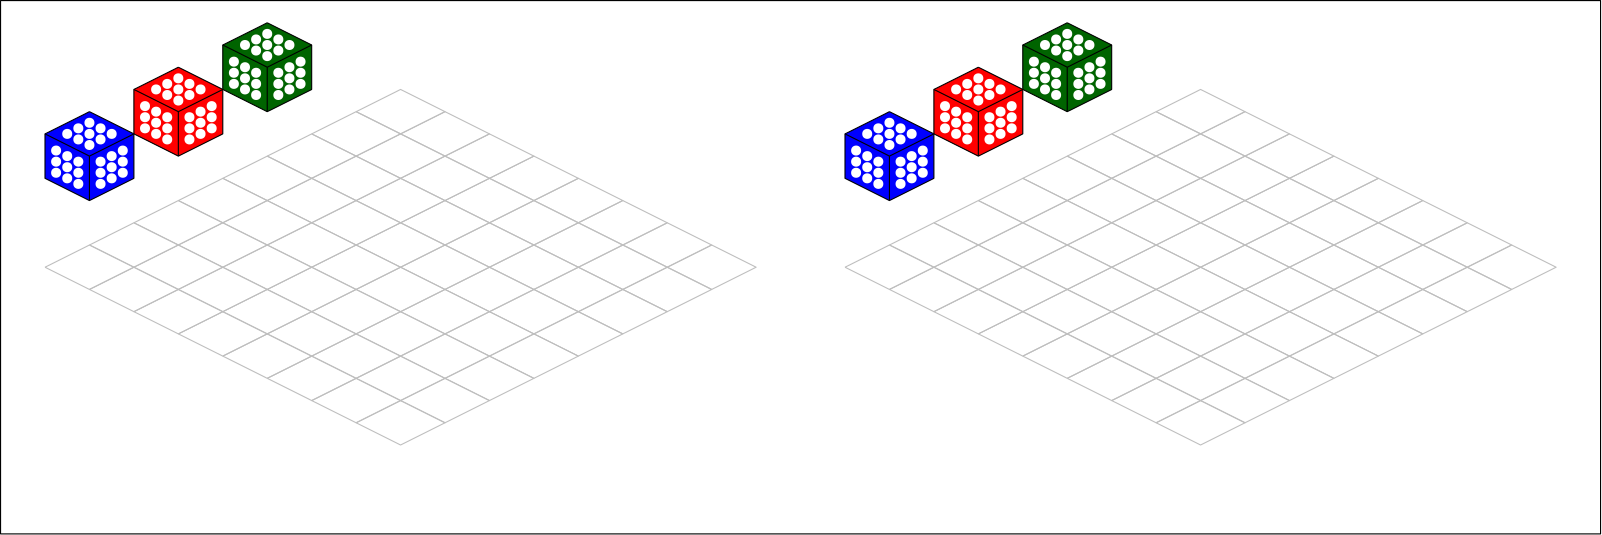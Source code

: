 <?xml version="1.0"?>
<!DOCTYPE ipe SYSTEM "ipe.dtd">
<ipe version="70005" creator="Ipe 7.1.5">
<info created="D:20140607204903" modified="D:20141229133810"/>
<ipestyle name="basic">
<symbol name="arrow/arc(spx)">
<path stroke="sym-stroke" fill="sym-stroke" pen="sym-pen">
0 0 m
-1 0.333 l
-1 -0.333 l
h
</path>
</symbol>
<symbol name="arrow/farc(spx)">
<path stroke="sym-stroke" fill="white" pen="sym-pen">
0 0 m
-1 0.333 l
-1 -0.333 l
h
</path>
</symbol>
<symbol name="mark/circle(sx)" transformations="translations">
<path fill="sym-stroke">
0.6 0 0 0.6 0 0 e
0.4 0 0 0.4 0 0 e
</path>
</symbol>
<symbol name="mark/disk(sx)" transformations="translations">
<path fill="sym-stroke">
0.6 0 0 0.6 0 0 e
</path>
</symbol>
<symbol name="mark/fdisk(sfx)" transformations="translations">
<group>
<path fill="sym-fill">
0.5 0 0 0.5 0 0 e
</path>
<path fill="sym-stroke" fillrule="eofill">
0.6 0 0 0.6 0 0 e
0.4 0 0 0.4 0 0 e
</path>
</group>
</symbol>
<symbol name="mark/box(sx)" transformations="translations">
<path fill="sym-stroke" fillrule="eofill">
-0.6 -0.6 m
0.6 -0.6 l
0.6 0.6 l
-0.6 0.6 l
h
-0.4 -0.4 m
0.4 -0.4 l
0.4 0.4 l
-0.4 0.4 l
h
</path>
</symbol>
<symbol name="mark/square(sx)" transformations="translations">
<path fill="sym-stroke">
-0.6 -0.6 m
0.6 -0.6 l
0.6 0.6 l
-0.6 0.6 l
h
</path>
</symbol>
<symbol name="mark/fsquare(sfx)" transformations="translations">
<group>
<path fill="sym-fill">
-0.5 -0.5 m
0.5 -0.5 l
0.5 0.5 l
-0.5 0.5 l
h
</path>
<path fill="sym-stroke" fillrule="eofill">
-0.6 -0.6 m
0.6 -0.6 l
0.6 0.6 l
-0.6 0.6 l
h
-0.4 -0.4 m
0.4 -0.4 l
0.4 0.4 l
-0.4 0.4 l
h
</path>
</group>
</symbol>
<symbol name="mark/cross(sx)" transformations="translations">
<group>
<path fill="sym-stroke">
-0.43 -0.57 m
0.57 0.43 l
0.43 0.57 l
-0.57 -0.43 l
h
</path>
<path fill="sym-stroke">
-0.43 0.57 m
0.57 -0.43 l
0.43 -0.57 l
-0.57 0.43 l
h
</path>
</group>
</symbol>
<symbol name="arrow/fnormal(spx)">
<path stroke="sym-stroke" fill="white" pen="sym-pen">
0 0 m
-1 0.333 l
-1 -0.333 l
h
</path>
</symbol>
<symbol name="arrow/pointed(spx)">
<path stroke="sym-stroke" fill="sym-stroke" pen="sym-pen">
0 0 m
-1 0.333 l
-0.8 0 l
-1 -0.333 l
h
</path>
</symbol>
<symbol name="arrow/fpointed(spx)">
<path stroke="sym-stroke" fill="white" pen="sym-pen">
0 0 m
-1 0.333 l
-0.8 0 l
-1 -0.333 l
h
</path>
</symbol>
<symbol name="arrow/linear(spx)">
<path stroke="sym-stroke" pen="sym-pen">
-1 0.333 m
0 0 l
-1 -0.333 l
</path>
</symbol>
<symbol name="arrow/fdouble(spx)">
<path stroke="sym-stroke" fill="white" pen="sym-pen">
0 0 m
-1 0.333 l
-1 -0.333 l
h
-1 0 m
-2 0.333 l
-2 -0.333 l
h
</path>
</symbol>
<symbol name="arrow/double(spx)">
<path stroke="sym-stroke" fill="sym-stroke" pen="sym-pen">
0 0 m
-1 0.333 l
-1 -0.333 l
h
-1 0 m
-2 0.333 l
-2 -0.333 l
h
</path>
</symbol>
<pen name="heavier" value="0.8"/>
<pen name="fat" value="1.2"/>
<pen name="ultrafat" value="2"/>
<symbolsize name="large" value="5"/>
<symbolsize name="small" value="2"/>
<symbolsize name="tiny" value="1.1"/>
<arrowsize name="large" value="10"/>
<arrowsize name="small" value="5"/>
<arrowsize name="tiny" value="3"/>
<color name="red" value="1 0 0"/>
<color name="green" value="0 1 0"/>
<color name="blue" value="0 0 1"/>
<color name="yellow" value="1 1 0"/>
<color name="orange" value="1 0.647 0"/>
<color name="gold" value="1 0.843 0"/>
<color name="purple" value="0.627 0.125 0.941"/>
<color name="gray" value="0.745"/>
<color name="brown" value="0.647 0.165 0.165"/>
<color name="navy" value="0 0 0.502"/>
<color name="pink" value="1 0.753 0.796"/>
<color name="seagreen" value="0.18 0.545 0.341"/>
<color name="turquoise" value="0.251 0.878 0.816"/>
<color name="violet" value="0.933 0.51 0.933"/>
<color name="darkblue" value="0 0 0.545"/>
<color name="darkcyan" value="0 0.545 0.545"/>
<color name="darkgray" value="0.663"/>
<color name="darkgreen" value="0 0.392 0"/>
<color name="darkmagenta" value="0.545 0 0.545"/>
<color name="darkorange" value="1 0.549 0"/>
<color name="darkred" value="0.545 0 0"/>
<color name="lightblue" value="0.678 0.847 0.902"/>
<color name="lightcyan" value="0.878 1 1"/>
<color name="lightgray" value="0.827"/>
<color name="lightgreen" value="0.565 0.933 0.565"/>
<color name="lightyellow" value="1 1 0.878"/>
<dashstyle name="dashed" value="[4] 0"/>
<dashstyle name="dotted" value="[1 3] 0"/>
<dashstyle name="dash dotted" value="[4 2 1 2] 0"/>
<dashstyle name="dash dot dotted" value="[4 2 1 2 1 2] 0"/>
<textsize name="large" value="\large"/>
<textsize name="Large" value="\Large"/>
<textsize name="LARGE" value="\LARGE"/>
<textsize name="huge" value="\huge"/>
<textsize name="Huge" value="\Huge"/>
<textsize name="small" value="\small"/>
<textsize name="footnote" value="\footnotesize"/>
<textsize name="tiny" value="\tiny"/>
<textstyle name="center" begin="\begin{center}" end="\end{center}"/>
<textstyle name="itemize" begin="\begin{itemize}" end="\end{itemize}"/>
<textstyle name="item" begin="\begin{itemize}\item{}" end="\end{itemize}"/>
<gridsize name="4 pts" value="4"/>
<gridsize name="8 pts (~3 mm)" value="8"/>
<gridsize name="16 pts (~6 mm)" value="16"/>
<gridsize name="32 pts (~12 mm)" value="32"/>
<gridsize name="10 pts (~3.5 mm)" value="10"/>
<gridsize name="20 pts (~7 mm)" value="20"/>
<gridsize name="14 pts (~5 mm)" value="14"/>
<gridsize name="28 pts (~10 mm)" value="28"/>
<gridsize name="56 pts (~20 mm)" value="56"/>
<anglesize name="90 deg" value="90"/>
<anglesize name="60 deg" value="60"/>
<anglesize name="45 deg" value="45"/>
<anglesize name="30 deg" value="30"/>
<anglesize name="22.5 deg" value="22.5"/>
<tiling name="falling" angle="-60" step="4" width="1"/>
<tiling name="rising" angle="30" step="4" width="1"/>
</ipestyle>
<page>
<layer name="alpha"/>
<layer name="beta"/>
<view layers="alpha beta" active="alpha"/>
<group layer="beta" matrix="0.5 0 0 0.5 0 112">
<path stroke="gray">
256 176 m
288 160 l
320 176 l
288 192 l
256 176 l
</path>
<path matrix="1 0 0 1 32 16" stroke="gray">
256 176 m
288 160 l
320 176 l
288 192 l
256 176 l
</path>
<path matrix="1 0 0 1 64 32" stroke="gray">
256 176 m
288 160 l
320 176 l
288 192 l
256 176 l
</path>
<path matrix="1 0 0 1 96 48" stroke="gray">
256 176 m
288 160 l
320 176 l
288 192 l
256 176 l
</path>
<path matrix="1 0 0 1 128 64" stroke="gray">
256 176 m
288 160 l
320 176 l
288 192 l
256 176 l
</path>
<path matrix="1 0 0 1 160 80" stroke="gray">
256 176 m
288 160 l
320 176 l
288 192 l
256 176 l
</path>
<path matrix="1 0 0 1 192 96" stroke="gray">
256 176 m
288 160 l
320 176 l
288 192 l
256 176 l
</path>
<path matrix="1 0 0 1 224 112" stroke="gray">
256 176 m
288 160 l
320 176 l
288 192 l
256 176 l
</path>
<path matrix="1 0 0 1 -32 16" stroke="gray">
256 176 m
288 160 l
320 176 l
288 192 l
256 176 l
</path>
<path matrix="1 0 0 1 0 32" stroke="gray">
256 176 m
288 160 l
320 176 l
288 192 l
256 176 l
</path>
<path matrix="1 0 0 1 32 48" stroke="gray">
256 176 m
288 160 l
320 176 l
288 192 l
256 176 l
</path>
<path matrix="1 0 0 1 64 64" stroke="gray">
256 176 m
288 160 l
320 176 l
288 192 l
256 176 l
</path>
<path matrix="1 0 0 1 96 80" stroke="gray">
256 176 m
288 160 l
320 176 l
288 192 l
256 176 l
</path>
<path matrix="1 0 0 1 128 96" stroke="gray">
256 176 m
288 160 l
320 176 l
288 192 l
256 176 l
</path>
<path matrix="1 0 0 1 160 112" stroke="gray">
256 176 m
288 160 l
320 176 l
288 192 l
256 176 l
</path>
<path matrix="1 0 0 1 192 128" stroke="gray">
256 176 m
288 160 l
320 176 l
288 192 l
256 176 l
</path>
<path matrix="1 0 0 1 -64 32" stroke="gray">
256 176 m
288 160 l
320 176 l
288 192 l
256 176 l
</path>
<path matrix="1 0 0 1 -32 48" stroke="gray">
256 176 m
288 160 l
320 176 l
288 192 l
256 176 l
</path>
<path matrix="1 0 0 1 0 64" stroke="gray">
256 176 m
288 160 l
320 176 l
288 192 l
256 176 l
</path>
<path matrix="1 0 0 1 32 80" stroke="gray">
256 176 m
288 160 l
320 176 l
288 192 l
256 176 l
</path>
<path matrix="1 0 0 1 64 96" stroke="gray">
256 176 m
288 160 l
320 176 l
288 192 l
256 176 l
</path>
<path matrix="1 0 0 1 96 112" stroke="gray">
256 176 m
288 160 l
320 176 l
288 192 l
256 176 l
</path>
<path matrix="1 0 0 1 128 128" stroke="gray">
256 176 m
288 160 l
320 176 l
288 192 l
256 176 l
</path>
<path matrix="1 0 0 1 160 144" stroke="gray">
256 176 m
288 160 l
320 176 l
288 192 l
256 176 l
</path>
<path matrix="1 0 0 1 -96 48" stroke="gray">
256 176 m
288 160 l
320 176 l
288 192 l
256 176 l
</path>
<path matrix="1 0 0 1 -64 64" stroke="gray">
256 176 m
288 160 l
320 176 l
288 192 l
256 176 l
</path>
<path matrix="1 0 0 1 -32 80" stroke="gray">
256 176 m
288 160 l
320 176 l
288 192 l
256 176 l
</path>
<path matrix="1 0 0 1 0 96" stroke="gray">
256 176 m
288 160 l
320 176 l
288 192 l
256 176 l
</path>
<path matrix="1 0 0 1 32 112" stroke="gray">
256 176 m
288 160 l
320 176 l
288 192 l
256 176 l
</path>
<path matrix="1 0 0 1 64 128" stroke="gray">
256 176 m
288 160 l
320 176 l
288 192 l
256 176 l
</path>
<path matrix="1 0 0 1 96 144" stroke="gray">
256 176 m
288 160 l
320 176 l
288 192 l
256 176 l
</path>
<path matrix="1 0 0 1 128 160" stroke="gray">
256 176 m
288 160 l
320 176 l
288 192 l
256 176 l
</path>
<path matrix="1 0 0 1 -128 64" stroke="gray">
256 176 m
288 160 l
320 176 l
288 192 l
256 176 l
</path>
<path matrix="1 0 0 1 -96 80" stroke="gray">
256 176 m
288 160 l
320 176 l
288 192 l
256 176 l
</path>
<path matrix="1 0 0 1 -64 96" stroke="gray">
256 176 m
288 160 l
320 176 l
288 192 l
256 176 l
</path>
<path matrix="1 0 0 1 -32 112" stroke="gray">
256 176 m
288 160 l
320 176 l
288 192 l
256 176 l
</path>
<path matrix="1 0 0 1 0 128" stroke="gray">
256 176 m
288 160 l
320 176 l
288 192 l
256 176 l
</path>
<path matrix="1 0 0 1 32 144" stroke="gray">
256 176 m
288 160 l
320 176 l
288 192 l
256 176 l
</path>
<path matrix="1 0 0 1 64 160" stroke="gray">
256 176 m
288 160 l
320 176 l
288 192 l
256 176 l
</path>
<path matrix="1 0 0 1 96 176" stroke="gray">
256 176 m
288 160 l
320 176 l
288 192 l
256 176 l
</path>
<path matrix="1 0 0 1 -160 80" stroke="gray">
256 176 m
288 160 l
320 176 l
288 192 l
256 176 l
</path>
<path matrix="1 0 0 1 -128 96" stroke="gray">
256 176 m
288 160 l
320 176 l
288 192 l
256 176 l
</path>
<path matrix="1 0 0 1 -96 112" stroke="gray">
256 176 m
288 160 l
320 176 l
288 192 l
256 176 l
</path>
<path matrix="1 0 0 1 -64 128" stroke="gray">
256 176 m
288 160 l
320 176 l
288 192 l
256 176 l
</path>
<path matrix="1 0 0 1 -32 144" stroke="gray">
256 176 m
288 160 l
320 176 l
288 192 l
256 176 l
</path>
<path matrix="1 0 0 1 0 160" stroke="gray">
256 176 m
288 160 l
320 176 l
288 192 l
256 176 l
</path>
<path matrix="1 0 0 1 32 176" stroke="gray">
256 176 m
288 160 l
320 176 l
288 192 l
256 176 l
</path>
<path matrix="1 0 0 1 64 192" stroke="gray">
256 176 m
288 160 l
320 176 l
288 192 l
256 176 l
</path>
<path matrix="1 0 0 1 -192 96" stroke="gray">
256 176 m
288 160 l
320 176 l
288 192 l
256 176 l
</path>
<path matrix="1 0 0 1 -160 112" stroke="gray">
256 176 m
288 160 l
320 176 l
288 192 l
256 176 l
</path>
<path matrix="1 0 0 1 -128 128" stroke="gray">
256 176 m
288 160 l
320 176 l
288 192 l
256 176 l
</path>
<path matrix="1 0 0 1 -96 144" stroke="gray">
256 176 m
288 160 l
320 176 l
288 192 l
256 176 l
</path>
<path matrix="1 0 0 1 -64 160" stroke="gray">
256 176 m
288 160 l
320 176 l
288 192 l
256 176 l
</path>
<path matrix="1 0 0 1 -32 176" stroke="gray">
256 176 m
288 160 l
320 176 l
288 192 l
256 176 l
</path>
<path matrix="1 0 0 1 0 192" stroke="gray">
256 176 m
288 160 l
320 176 l
288 192 l
256 176 l
</path>
<path matrix="1 0 0 1 32 208" stroke="gray">
256 176 m
288 160 l
320 176 l
288 192 l
256 176 l
</path>
<path matrix="1 0 0 1 -224 112" stroke="gray">
256 176 m
288 160 l
320 176 l
288 192 l
256 176 l
</path>
<path matrix="1 0 0 1 -192 128" stroke="gray">
256 176 m
288 160 l
320 176 l
288 192 l
256 176 l
</path>
<path matrix="1 0 0 1 -160 144" stroke="gray">
256 176 m
288 160 l
320 176 l
288 192 l
256 176 l
</path>
<path matrix="1 0 0 1 -128 160" stroke="gray">
256 176 m
288 160 l
320 176 l
288 192 l
256 176 l
</path>
<path matrix="1 0 0 1 -96 176" stroke="gray">
256 176 m
288 160 l
320 176 l
288 192 l
256 176 l
</path>
<path matrix="1 0 0 1 -64 192" stroke="gray">
256 176 m
288 160 l
320 176 l
288 192 l
256 176 l
</path>
<path matrix="1 0 0 1 -32 208" stroke="gray">
256 176 m
288 160 l
320 176 l
288 192 l
256 176 l
</path>
<path matrix="1 0 0 1 0 224" stroke="gray">
256 176 m
288 160 l
320 176 l
288 192 l
256 176 l
</path>
</group>
<group layer="alpha" matrix="0.5 0 0 0.5 -12 92">
<path matrix="1 0 0 1 -136 88" stroke="black" fill="red">
288 384 m
256 368 l
256 336 l
288 320 l
320 336 l
320 368 l
288 384 l
288 384 l
</path>
<path matrix="1 0 0 1 -136 88" stroke="black" fill="red">
256 368 m
288 352 l
320 368 l
320 368 l
</path>
<path matrix="1 0 0 1 -136 88" stroke="black" fill="red">
288 352 m
288 320 l
288 320 l
</path>
</group>
<use matrix="0.5 0 0 0.5 32 88" name="mark/disk(sx)" pos="64 464" size="normal" stroke="white"/>
<use matrix="0.5 0 0 0.5 32 88" name="mark/disk(sx)" pos="56 468" size="normal" stroke="white"/>
<use matrix="0.5 0 0 0.5 32 88" name="mark/disk(sx)" pos="64 472" size="normal" stroke="white"/>
<use matrix="0.5 0 0 0.5 32 88" name="mark/disk(sx)" pos="72 468" size="normal" stroke="white"/>
<use matrix="0.5 0 0 0.5 32 88" name="mark/disk(sx)" pos="80 464" size="normal" stroke="white"/>
<use matrix="0.5 0 0 0.5 32 88" name="mark/disk(sx)" pos="72 460" size="normal" stroke="white"/>
<use matrix="0.5 0 0 0.5 32 88" name="mark/disk(sx)" pos="64 456" size="normal" stroke="white"/>
<use matrix="0.5 0 0 0.5 32 88" name="mark/disk(sx)" pos="56 460" size="normal" stroke="white"/>
<use matrix="0.5 0 0 0.5 32 88" name="mark/disk(sx)" pos="48 464" size="normal" stroke="white"/>
<use matrix="0.5 0 0 0.5 32 88" name="mark/disk(sx)" pos="48 440" size="normal" stroke="white"/>
<use matrix="0.5 0 0 0.5 32 88" name="mark/disk(sx)" pos="48 448" size="normal" stroke="white"/>
<use matrix="0.5 0 0 0.5 32 88" name="mark/disk(sx)" pos="40 452" size="normal" stroke="white"/>
<use matrix="0.5 0 0 0.5 32 88" name="mark/disk(sx)" pos="40 444" size="normal" stroke="white"/>
<use matrix="0.5 0 0 0.5 32 88" name="mark/disk(sx)" pos="40 436" size="normal" stroke="white"/>
<use matrix="0.5 0 0 0.5 32 88" name="mark/disk(sx)" pos="48 432" size="normal" stroke="white"/>
<use matrix="0.5 0 0 0.5 32 88" name="mark/disk(sx)" pos="56 428" size="normal" stroke="white"/>
<use matrix="0.5 0 0 0.5 32 88" name="mark/disk(sx)" pos="56 436" size="normal" stroke="white"/>
<use matrix="0.5 0 0 0.5 32 88" name="mark/disk(sx)" pos="56 444" size="normal" stroke="white"/>
<use matrix="0.5 0 0 0.5 32 88" name="mark/disk(sx)" pos="72 444" size="normal" stroke="white"/>
<use matrix="0.5 0 0 0.5 32 88" name="mark/disk(sx)" pos="72 436" size="normal" stroke="white"/>
<use matrix="0.5 0 0 0.5 32 88" name="mark/disk(sx)" pos="72 428" size="normal" stroke="white"/>
<use matrix="0.5 0 0 0.5 32 88" name="mark/disk(sx)" pos="80 432" size="normal" stroke="white"/>
<use matrix="0.5 0 0 0.5 32 88" name="mark/disk(sx)" pos="88 436" size="normal" stroke="white"/>
<use matrix="0.5 0 0 0.5 32 88" name="mark/disk(sx)" pos="88 444" size="normal" stroke="white"/>
<use matrix="0.5 0 0 0.5 32 88" name="mark/disk(sx)" pos="80 440" size="normal" stroke="white"/>
<use matrix="0.5 0 0 0.5 32 88" name="mark/disk(sx)" pos="80 448" size="normal" stroke="white"/>
<use matrix="0.5 0 0 0.5 32 88" name="mark/disk(sx)" pos="88 452" size="normal" stroke="white"/>
<group matrix="0.5 0 0 0.5 20 108">
<path matrix="1 0 0 1 -136 88" stroke="black" fill="darkgreen">
288 384 m
256 368 l
256 336 l
288 320 l
320 336 l
320 368 l
288 384 l
288 384 l
</path>
<path matrix="1 0 0 1 -136 88" stroke="black" fill="darkgreen">
256 368 m
288 352 l
320 368 l
320 368 l
</path>
<path matrix="1 0 0 1 -136 88" stroke="black" fill="darkgreen">
288 352 m
288 320 l
288 320 l
</path>
</group>
<use matrix="0.5 0 0 0.5 64 104" name="mark/disk(sx)" pos="64 464" size="normal" stroke="white"/>
<use matrix="0.5 0 0 0.5 64 104" name="mark/disk(sx)" pos="56 468" size="normal" stroke="white"/>
<use matrix="0.5 0 0 0.5 64 104" name="mark/disk(sx)" pos="64 472" size="normal" stroke="white"/>
<use matrix="0.5 0 0 0.5 64 104" name="mark/disk(sx)" pos="72 468" size="normal" stroke="white"/>
<use matrix="0.5 0 0 0.5 64 104" name="mark/disk(sx)" pos="80 464" size="normal" stroke="white"/>
<use matrix="0.5 0 0 0.5 64 104" name="mark/disk(sx)" pos="72 460" size="normal" stroke="white"/>
<use matrix="0.5 0 0 0.5 64 104" name="mark/disk(sx)" pos="64 456" size="normal" stroke="white"/>
<use matrix="0.5 0 0 0.5 64 104" name="mark/disk(sx)" pos="56 460" size="normal" stroke="white"/>
<use matrix="0.5 0 0 0.5 64 104" name="mark/disk(sx)" pos="48 464" size="normal" stroke="white"/>
<use matrix="0.5 0 0 0.5 64 104" name="mark/disk(sx)" pos="48 440" size="normal" stroke="white"/>
<use matrix="0.5 0 0 0.5 64 104" name="mark/disk(sx)" pos="48 448" size="normal" stroke="white"/>
<use matrix="0.5 0 0 0.5 64 104" name="mark/disk(sx)" pos="40 452" size="normal" stroke="white"/>
<use matrix="0.5 0 0 0.5 64 104" name="mark/disk(sx)" pos="40 444" size="normal" stroke="white"/>
<use matrix="0.5 0 0 0.5 64 104" name="mark/disk(sx)" pos="40 436" size="normal" stroke="white"/>
<use matrix="0.5 0 0 0.5 64 104" name="mark/disk(sx)" pos="48 432" size="normal" stroke="white"/>
<use matrix="0.5 0 0 0.5 64 104" name="mark/disk(sx)" pos="56 428" size="normal" stroke="white"/>
<use matrix="0.5 0 0 0.5 64 104" name="mark/disk(sx)" pos="56 436" size="normal" stroke="white"/>
<use matrix="0.5 0 0 0.5 64 104" name="mark/disk(sx)" pos="56 444" size="normal" stroke="white"/>
<use matrix="0.5 0 0 0.5 64 104" name="mark/disk(sx)" pos="72 444" size="normal" stroke="white"/>
<use matrix="0.5 0 0 0.5 64 104" name="mark/disk(sx)" pos="72 436" size="normal" stroke="white"/>
<use matrix="0.5 0 0 0.5 64 104" name="mark/disk(sx)" pos="72 428" size="normal" stroke="white"/>
<use matrix="0.5 0 0 0.5 64 104" name="mark/disk(sx)" pos="80 432" size="normal" stroke="white"/>
<use matrix="0.5 0 0 0.5 64 104" name="mark/disk(sx)" pos="88 436" size="normal" stroke="white"/>
<use matrix="0.5 0 0 0.5 64 104" name="mark/disk(sx)" pos="88 444" size="normal" stroke="white"/>
<use matrix="0.5 0 0 0.5 64 104" name="mark/disk(sx)" pos="80 440" size="normal" stroke="white"/>
<use matrix="0.5 0 0 0.5 64 104" name="mark/disk(sx)" pos="80 448" size="normal" stroke="white"/>
<use matrix="0.5 0 0 0.5 64 104" name="mark/disk(sx)" pos="88 452" size="normal" stroke="white"/>
<group matrix="0.5 0 0 0.5 -44 76">
<path matrix="1 0 0 1 -136 88" stroke="black" fill="blue">
288 384 m
256 368 l
256 336 l
288 320 l
320 336 l
320 368 l
288 384 l
288 384 l
</path>
<path matrix="1 0 0 1 -136 88" stroke="black" fill="blue">
256 368 m
288 352 l
320 368 l
320 368 l
</path>
<path matrix="1 0 0 1 -136 88" stroke="black" fill="blue">
288 352 m
288 320 l
288 320 l
</path>
</group>
<use matrix="0.5 0 0 0.5 0 72" name="mark/disk(sx)" pos="64 464" size="normal" stroke="white"/>
<use matrix="0.5 0 0 0.5 0 72" name="mark/disk(sx)" pos="56 468" size="normal" stroke="white"/>
<use matrix="0.5 0 0 0.5 0 72" name="mark/disk(sx)" pos="64 472" size="normal" stroke="white"/>
<use matrix="0.5 0 0 0.5 0 72" name="mark/disk(sx)" pos="72 468" size="normal" stroke="white"/>
<use matrix="0.5 0 0 0.5 0 72" name="mark/disk(sx)" pos="80 464" size="normal" stroke="white"/>
<use matrix="0.5 0 0 0.5 0 72" name="mark/disk(sx)" pos="72 460" size="normal" stroke="white"/>
<use matrix="0.5 0 0 0.5 0 72" name="mark/disk(sx)" pos="64 456" size="normal" stroke="white"/>
<use matrix="0.5 0 0 0.5 0 72" name="mark/disk(sx)" pos="56 460" size="normal" stroke="white"/>
<use matrix="0.5 0 0 0.5 0 72" name="mark/disk(sx)" pos="48 464" size="normal" stroke="white"/>
<use matrix="0.5 0 0 0.5 0 72" name="mark/disk(sx)" pos="48 440" size="normal" stroke="white"/>
<use matrix="0.5 0 0 0.5 0 72" name="mark/disk(sx)" pos="48 448" size="normal" stroke="white"/>
<use matrix="0.5 0 0 0.5 0 72" name="mark/disk(sx)" pos="40 452" size="normal" stroke="white"/>
<use matrix="0.5 0 0 0.5 0 72" name="mark/disk(sx)" pos="40 444" size="normal" stroke="white"/>
<use matrix="0.5 0 0 0.5 0 72" name="mark/disk(sx)" pos="40 436" size="normal" stroke="white"/>
<use matrix="0.5 0 0 0.5 0 72" name="mark/disk(sx)" pos="48 432" size="normal" stroke="white"/>
<use matrix="0.5 0 0 0.5 0 72" name="mark/disk(sx)" pos="56 428" size="normal" stroke="white"/>
<use matrix="0.5 0 0 0.5 0 72" name="mark/disk(sx)" pos="56 436" size="normal" stroke="white"/>
<use matrix="0.5 0 0 0.5 0 72" name="mark/disk(sx)" pos="56 444" size="normal" stroke="white"/>
<use matrix="0.5 0 0 0.5 0 72" name="mark/disk(sx)" pos="72 444" size="normal" stroke="white"/>
<use matrix="0.5 0 0 0.5 0 72" name="mark/disk(sx)" pos="72 436" size="normal" stroke="white"/>
<use matrix="0.5 0 0 0.5 0 72" name="mark/disk(sx)" pos="72 428" size="normal" stroke="white"/>
<use matrix="0.5 0 0 0.5 0 72" name="mark/disk(sx)" pos="80 432" size="normal" stroke="white"/>
<use matrix="0.5 0 0 0.5 0 72" name="mark/disk(sx)" pos="88 436" size="normal" stroke="white"/>
<use matrix="0.5 0 0 0.5 0 72" name="mark/disk(sx)" pos="88 444" size="normal" stroke="white"/>
<use matrix="0.5 0 0 0.5 0 72" name="mark/disk(sx)" pos="80 440" size="normal" stroke="white"/>
<use matrix="0.5 0 0 0.5 0 72" name="mark/disk(sx)" pos="80 448" size="normal" stroke="white"/>
<use matrix="0.5 0 0 0.5 0 72" name="mark/disk(sx)" pos="88 452" size="normal" stroke="white"/>
<group layer="beta" matrix="0.5 0 0 0.5 288 112">
<path stroke="gray">
256 176 m
288 160 l
320 176 l
288 192 l
256 176 l
</path>
<path matrix="1 0 0 1 32 16" stroke="gray">
256 176 m
288 160 l
320 176 l
288 192 l
256 176 l
</path>
<path matrix="1 0 0 1 64 32" stroke="gray">
256 176 m
288 160 l
320 176 l
288 192 l
256 176 l
</path>
<path matrix="1 0 0 1 96 48" stroke="gray">
256 176 m
288 160 l
320 176 l
288 192 l
256 176 l
</path>
<path matrix="1 0 0 1 128 64" stroke="gray">
256 176 m
288 160 l
320 176 l
288 192 l
256 176 l
</path>
<path matrix="1 0 0 1 160 80" stroke="gray">
256 176 m
288 160 l
320 176 l
288 192 l
256 176 l
</path>
<path matrix="1 0 0 1 192 96" stroke="gray">
256 176 m
288 160 l
320 176 l
288 192 l
256 176 l
</path>
<path matrix="1 0 0 1 224 112" stroke="gray">
256 176 m
288 160 l
320 176 l
288 192 l
256 176 l
</path>
<path matrix="1 0 0 1 -32 16" stroke="gray">
256 176 m
288 160 l
320 176 l
288 192 l
256 176 l
</path>
<path matrix="1 0 0 1 0 32" stroke="gray">
256 176 m
288 160 l
320 176 l
288 192 l
256 176 l
</path>
<path matrix="1 0 0 1 32 48" stroke="gray">
256 176 m
288 160 l
320 176 l
288 192 l
256 176 l
</path>
<path matrix="1 0 0 1 64 64" stroke="gray">
256 176 m
288 160 l
320 176 l
288 192 l
256 176 l
</path>
<path matrix="1 0 0 1 96 80" stroke="gray">
256 176 m
288 160 l
320 176 l
288 192 l
256 176 l
</path>
<path matrix="1 0 0 1 128 96" stroke="gray">
256 176 m
288 160 l
320 176 l
288 192 l
256 176 l
</path>
<path matrix="1 0 0 1 160 112" stroke="gray">
256 176 m
288 160 l
320 176 l
288 192 l
256 176 l
</path>
<path matrix="1 0 0 1 192 128" stroke="gray">
256 176 m
288 160 l
320 176 l
288 192 l
256 176 l
</path>
<path matrix="1 0 0 1 -64 32" stroke="gray">
256 176 m
288 160 l
320 176 l
288 192 l
256 176 l
</path>
<path matrix="1 0 0 1 -32 48" stroke="gray">
256 176 m
288 160 l
320 176 l
288 192 l
256 176 l
</path>
<path matrix="1 0 0 1 0 64" stroke="gray">
256 176 m
288 160 l
320 176 l
288 192 l
256 176 l
</path>
<path matrix="1 0 0 1 32 80" stroke="gray">
256 176 m
288 160 l
320 176 l
288 192 l
256 176 l
</path>
<path matrix="1 0 0 1 64 96" stroke="gray">
256 176 m
288 160 l
320 176 l
288 192 l
256 176 l
</path>
<path matrix="1 0 0 1 96 112" stroke="gray">
256 176 m
288 160 l
320 176 l
288 192 l
256 176 l
</path>
<path matrix="1 0 0 1 128 128" stroke="gray">
256 176 m
288 160 l
320 176 l
288 192 l
256 176 l
</path>
<path matrix="1 0 0 1 160 144" stroke="gray">
256 176 m
288 160 l
320 176 l
288 192 l
256 176 l
</path>
<path matrix="1 0 0 1 -96 48" stroke="gray">
256 176 m
288 160 l
320 176 l
288 192 l
256 176 l
</path>
<path matrix="1 0 0 1 -64 64" stroke="gray">
256 176 m
288 160 l
320 176 l
288 192 l
256 176 l
</path>
<path matrix="1 0 0 1 -32 80" stroke="gray">
256 176 m
288 160 l
320 176 l
288 192 l
256 176 l
</path>
<path matrix="1 0 0 1 0 96" stroke="gray">
256 176 m
288 160 l
320 176 l
288 192 l
256 176 l
</path>
<path matrix="1 0 0 1 32 112" stroke="gray">
256 176 m
288 160 l
320 176 l
288 192 l
256 176 l
</path>
<path matrix="1 0 0 1 64 128" stroke="gray">
256 176 m
288 160 l
320 176 l
288 192 l
256 176 l
</path>
<path matrix="1 0 0 1 96 144" stroke="gray">
256 176 m
288 160 l
320 176 l
288 192 l
256 176 l
</path>
<path matrix="1 0 0 1 128 160" stroke="gray">
256 176 m
288 160 l
320 176 l
288 192 l
256 176 l
</path>
<path matrix="1 0 0 1 -128 64" stroke="gray">
256 176 m
288 160 l
320 176 l
288 192 l
256 176 l
</path>
<path matrix="1 0 0 1 -96 80" stroke="gray">
256 176 m
288 160 l
320 176 l
288 192 l
256 176 l
</path>
<path matrix="1 0 0 1 -64 96" stroke="gray">
256 176 m
288 160 l
320 176 l
288 192 l
256 176 l
</path>
<path matrix="1 0 0 1 -32 112" stroke="gray">
256 176 m
288 160 l
320 176 l
288 192 l
256 176 l
</path>
<path matrix="1 0 0 1 0 128" stroke="gray">
256 176 m
288 160 l
320 176 l
288 192 l
256 176 l
</path>
<path matrix="1 0 0 1 32 144" stroke="gray">
256 176 m
288 160 l
320 176 l
288 192 l
256 176 l
</path>
<path matrix="1 0 0 1 64 160" stroke="gray">
256 176 m
288 160 l
320 176 l
288 192 l
256 176 l
</path>
<path matrix="1 0 0 1 96 176" stroke="gray">
256 176 m
288 160 l
320 176 l
288 192 l
256 176 l
</path>
<path matrix="1 0 0 1 -160 80" stroke="gray">
256 176 m
288 160 l
320 176 l
288 192 l
256 176 l
</path>
<path matrix="1 0 0 1 -128 96" stroke="gray">
256 176 m
288 160 l
320 176 l
288 192 l
256 176 l
</path>
<path matrix="1 0 0 1 -96 112" stroke="gray">
256 176 m
288 160 l
320 176 l
288 192 l
256 176 l
</path>
<path matrix="1 0 0 1 -64 128" stroke="gray">
256 176 m
288 160 l
320 176 l
288 192 l
256 176 l
</path>
<path matrix="1 0 0 1 -32 144" stroke="gray">
256 176 m
288 160 l
320 176 l
288 192 l
256 176 l
</path>
<path matrix="1 0 0 1 0 160" stroke="gray">
256 176 m
288 160 l
320 176 l
288 192 l
256 176 l
</path>
<path matrix="1 0 0 1 32 176" stroke="gray">
256 176 m
288 160 l
320 176 l
288 192 l
256 176 l
</path>
<path matrix="1 0 0 1 64 192" stroke="gray">
256 176 m
288 160 l
320 176 l
288 192 l
256 176 l
</path>
<path matrix="1 0 0 1 -192 96" stroke="gray">
256 176 m
288 160 l
320 176 l
288 192 l
256 176 l
</path>
<path matrix="1 0 0 1 -160 112" stroke="gray">
256 176 m
288 160 l
320 176 l
288 192 l
256 176 l
</path>
<path matrix="1 0 0 1 -128 128" stroke="gray">
256 176 m
288 160 l
320 176 l
288 192 l
256 176 l
</path>
<path matrix="1 0 0 1 -96 144" stroke="gray">
256 176 m
288 160 l
320 176 l
288 192 l
256 176 l
</path>
<path matrix="1 0 0 1 -64 160" stroke="gray">
256 176 m
288 160 l
320 176 l
288 192 l
256 176 l
</path>
<path matrix="1 0 0 1 -32 176" stroke="gray">
256 176 m
288 160 l
320 176 l
288 192 l
256 176 l
</path>
<path matrix="1 0 0 1 0 192" stroke="gray">
256 176 m
288 160 l
320 176 l
288 192 l
256 176 l
</path>
<path matrix="1 0 0 1 32 208" stroke="gray">
256 176 m
288 160 l
320 176 l
288 192 l
256 176 l
</path>
<path matrix="1 0 0 1 -224 112" stroke="gray">
256 176 m
288 160 l
320 176 l
288 192 l
256 176 l
</path>
<path matrix="1 0 0 1 -192 128" stroke="gray">
256 176 m
288 160 l
320 176 l
288 192 l
256 176 l
</path>
<path matrix="1 0 0 1 -160 144" stroke="gray">
256 176 m
288 160 l
320 176 l
288 192 l
256 176 l
</path>
<path matrix="1 0 0 1 -128 160" stroke="gray">
256 176 m
288 160 l
320 176 l
288 192 l
256 176 l
</path>
<path matrix="1 0 0 1 -96 176" stroke="gray">
256 176 m
288 160 l
320 176 l
288 192 l
256 176 l
</path>
<path matrix="1 0 0 1 -64 192" stroke="gray">
256 176 m
288 160 l
320 176 l
288 192 l
256 176 l
</path>
<path matrix="1 0 0 1 -32 208" stroke="gray">
256 176 m
288 160 l
320 176 l
288 192 l
256 176 l
</path>
<path matrix="1 0 0 1 0 224" stroke="gray">
256 176 m
288 160 l
320 176 l
288 192 l
256 176 l
</path>
</group>
<group layer="alpha" matrix="0.5 0 0 0.5 276 92">
<path matrix="1 0 0 1 -136 88" stroke="black" fill="red">
288 384 m
256 368 l
256 336 l
288 320 l
320 336 l
320 368 l
288 384 l
288 384 l
</path>
<path matrix="1 0 0 1 -136 88" stroke="black" fill="red">
256 368 m
288 352 l
320 368 l
320 368 l
</path>
<path matrix="1 0 0 1 -136 88" stroke="black" fill="red">
288 352 m
288 320 l
288 320 l
</path>
</group>
<use matrix="0.5 0 0 0.5 320 88" name="mark/disk(sx)" pos="64 464" size="normal" stroke="white"/>
<use matrix="0.5 0 0 0.5 320 88" name="mark/disk(sx)" pos="56 468" size="normal" stroke="white"/>
<use matrix="0.5 0 0 0.5 320 88" name="mark/disk(sx)" pos="64 472" size="normal" stroke="white"/>
<use matrix="0.5 0 0 0.5 320 88" name="mark/disk(sx)" pos="72 468" size="normal" stroke="white"/>
<use matrix="0.5 0 0 0.5 320 88" name="mark/disk(sx)" pos="80 464" size="normal" stroke="white"/>
<use matrix="0.5 0 0 0.5 320 88" name="mark/disk(sx)" pos="72 460" size="normal" stroke="white"/>
<use matrix="0.5 0 0 0.5 320 88" name="mark/disk(sx)" pos="64 456" size="normal" stroke="white"/>
<use matrix="0.5 0 0 0.5 320 88" name="mark/disk(sx)" pos="56 460" size="normal" stroke="white"/>
<use matrix="0.5 0 0 0.5 320 88" name="mark/disk(sx)" pos="48 464" size="normal" stroke="white"/>
<use matrix="0.5 0 0 0.5 320 88" name="mark/disk(sx)" pos="48 440" size="normal" stroke="white"/>
<use matrix="0.5 0 0 0.5 320 88" name="mark/disk(sx)" pos="48 448" size="normal" stroke="white"/>
<use matrix="0.5 0 0 0.5 320 88" name="mark/disk(sx)" pos="40 452" size="normal" stroke="white"/>
<use matrix="0.5 0 0 0.5 320 88" name="mark/disk(sx)" pos="40 444" size="normal" stroke="white"/>
<use matrix="0.5 0 0 0.5 320 88" name="mark/disk(sx)" pos="40 436" size="normal" stroke="white"/>
<use matrix="0.5 0 0 0.5 320 88" name="mark/disk(sx)" pos="48 432" size="normal" stroke="white"/>
<use matrix="0.5 0 0 0.5 320 88" name="mark/disk(sx)" pos="56 428" size="normal" stroke="white"/>
<use matrix="0.5 0 0 0.5 320 88" name="mark/disk(sx)" pos="56 436" size="normal" stroke="white"/>
<use matrix="0.5 0 0 0.5 320 88" name="mark/disk(sx)" pos="56 444" size="normal" stroke="white"/>
<use matrix="0.5 0 0 0.5 320 88" name="mark/disk(sx)" pos="72 444" size="normal" stroke="white"/>
<use matrix="0.5 0 0 0.5 320 88" name="mark/disk(sx)" pos="72 436" size="normal" stroke="white"/>
<use matrix="0.5 0 0 0.5 320 88" name="mark/disk(sx)" pos="72 428" size="normal" stroke="white"/>
<use matrix="0.5 0 0 0.5 320 88" name="mark/disk(sx)" pos="80 432" size="normal" stroke="white"/>
<use matrix="0.5 0 0 0.5 320 88" name="mark/disk(sx)" pos="88 436" size="normal" stroke="white"/>
<use matrix="0.5 0 0 0.5 320 88" name="mark/disk(sx)" pos="88 444" size="normal" stroke="white"/>
<use matrix="0.5 0 0 0.5 320 88" name="mark/disk(sx)" pos="80 440" size="normal" stroke="white"/>
<use matrix="0.5 0 0 0.5 320 88" name="mark/disk(sx)" pos="80 448" size="normal" stroke="white"/>
<use matrix="0.5 0 0 0.5 320 88" name="mark/disk(sx)" pos="88 452" size="normal" stroke="white"/>
<group matrix="0.5 0 0 0.5 308 108">
<path matrix="1 0 0 1 -136 88" stroke="black" fill="darkgreen">
288 384 m
256 368 l
256 336 l
288 320 l
320 336 l
320 368 l
288 384 l
288 384 l
</path>
<path matrix="1 0 0 1 -136 88" stroke="black" fill="darkgreen">
256 368 m
288 352 l
320 368 l
320 368 l
</path>
<path matrix="1 0 0 1 -136 88" stroke="black" fill="darkgreen">
288 352 m
288 320 l
288 320 l
</path>
</group>
<use matrix="0.5 0 0 0.5 352 104" name="mark/disk(sx)" pos="64 464" size="normal" stroke="white"/>
<use matrix="0.5 0 0 0.5 352 104" name="mark/disk(sx)" pos="56 468" size="normal" stroke="white"/>
<use matrix="0.5 0 0 0.5 352 104" name="mark/disk(sx)" pos="64 472" size="normal" stroke="white"/>
<use matrix="0.5 0 0 0.5 352 104" name="mark/disk(sx)" pos="72 468" size="normal" stroke="white"/>
<use matrix="0.5 0 0 0.5 352 104" name="mark/disk(sx)" pos="80 464" size="normal" stroke="white"/>
<use matrix="0.5 0 0 0.5 352 104" name="mark/disk(sx)" pos="72 460" size="normal" stroke="white"/>
<use matrix="0.5 0 0 0.5 352 104" name="mark/disk(sx)" pos="64 456" size="normal" stroke="white"/>
<use matrix="0.5 0 0 0.5 352 104" name="mark/disk(sx)" pos="56 460" size="normal" stroke="white"/>
<use matrix="0.5 0 0 0.5 352 104" name="mark/disk(sx)" pos="48 464" size="normal" stroke="white"/>
<use matrix="0.5 0 0 0.5 352 104" name="mark/disk(sx)" pos="48 440" size="normal" stroke="white"/>
<use matrix="0.5 0 0 0.5 352 104" name="mark/disk(sx)" pos="48 448" size="normal" stroke="white"/>
<use matrix="0.5 0 0 0.5 352 104" name="mark/disk(sx)" pos="40 452" size="normal" stroke="white"/>
<use matrix="0.5 0 0 0.5 352 104" name="mark/disk(sx)" pos="40 444" size="normal" stroke="white"/>
<use matrix="0.5 0 0 0.5 352 104" name="mark/disk(sx)" pos="40 436" size="normal" stroke="white"/>
<use matrix="0.5 0 0 0.5 352 104" name="mark/disk(sx)" pos="48 432" size="normal" stroke="white"/>
<use matrix="0.5 0 0 0.5 352 104" name="mark/disk(sx)" pos="56 428" size="normal" stroke="white"/>
<use matrix="0.5 0 0 0.5 352 104" name="mark/disk(sx)" pos="56 436" size="normal" stroke="white"/>
<use matrix="0.5 0 0 0.5 352 104" name="mark/disk(sx)" pos="56 444" size="normal" stroke="white"/>
<use matrix="0.5 0 0 0.5 352 104" name="mark/disk(sx)" pos="72 444" size="normal" stroke="white"/>
<use matrix="0.5 0 0 0.5 352 104" name="mark/disk(sx)" pos="72 436" size="normal" stroke="white"/>
<use matrix="0.5 0 0 0.5 352 104" name="mark/disk(sx)" pos="72 428" size="normal" stroke="white"/>
<use matrix="0.5 0 0 0.5 352 104" name="mark/disk(sx)" pos="80 432" size="normal" stroke="white"/>
<use matrix="0.5 0 0 0.5 352 104" name="mark/disk(sx)" pos="88 436" size="normal" stroke="white"/>
<use matrix="0.5 0 0 0.5 352 104" name="mark/disk(sx)" pos="88 444" size="normal" stroke="white"/>
<use matrix="0.5 0 0 0.5 352 104" name="mark/disk(sx)" pos="80 440" size="normal" stroke="white"/>
<use matrix="0.5 0 0 0.5 352 104" name="mark/disk(sx)" pos="80 448" size="normal" stroke="white"/>
<use matrix="0.5 0 0 0.5 352 104" name="mark/disk(sx)" pos="88 452" size="normal" stroke="white"/>
<group matrix="0.5 0 0 0.5 244 76">
<path matrix="1 0 0 1 -136 88" stroke="black" fill="blue">
288 384 m
256 368 l
256 336 l
288 320 l
320 336 l
320 368 l
288 384 l
288 384 l
</path>
<path matrix="1 0 0 1 -136 88" stroke="black" fill="blue">
256 368 m
288 352 l
320 368 l
320 368 l
</path>
<path matrix="1 0 0 1 -136 88" stroke="black" fill="blue">
288 352 m
288 320 l
288 320 l
</path>
</group>
<use matrix="0.5 0 0 0.5 288 72" name="mark/disk(sx)" pos="64 464" size="normal" stroke="white"/>
<use matrix="0.5 0 0 0.5 288 72" name="mark/disk(sx)" pos="56 468" size="normal" stroke="white"/>
<use matrix="0.5 0 0 0.5 288 72" name="mark/disk(sx)" pos="64 472" size="normal" stroke="white"/>
<use matrix="0.5 0 0 0.5 288 72" name="mark/disk(sx)" pos="72 468" size="normal" stroke="white"/>
<use matrix="0.5 0 0 0.5 288 72" name="mark/disk(sx)" pos="80 464" size="normal" stroke="white"/>
<use matrix="0.5 0 0 0.5 288 72" name="mark/disk(sx)" pos="72 460" size="normal" stroke="white"/>
<use matrix="0.5 0 0 0.5 288 72" name="mark/disk(sx)" pos="64 456" size="normal" stroke="white"/>
<use matrix="0.5 0 0 0.5 288 72" name="mark/disk(sx)" pos="56 460" size="normal" stroke="white"/>
<use matrix="0.5 0 0 0.5 288 72" name="mark/disk(sx)" pos="48 464" size="normal" stroke="white"/>
<use matrix="0.5 0 0 0.5 288 72" name="mark/disk(sx)" pos="48 440" size="normal" stroke="white"/>
<use matrix="0.5 0 0 0.5 288 72" name="mark/disk(sx)" pos="48 448" size="normal" stroke="white"/>
<use matrix="0.5 0 0 0.5 288 72" name="mark/disk(sx)" pos="40 452" size="normal" stroke="white"/>
<use matrix="0.5 0 0 0.5 288 72" name="mark/disk(sx)" pos="40 444" size="normal" stroke="white"/>
<use matrix="0.5 0 0 0.5 288 72" name="mark/disk(sx)" pos="40 436" size="normal" stroke="white"/>
<use matrix="0.5 0 0 0.5 288 72" name="mark/disk(sx)" pos="48 432" size="normal" stroke="white"/>
<use matrix="0.5 0 0 0.5 288 72" name="mark/disk(sx)" pos="56 428" size="normal" stroke="white"/>
<use matrix="0.5 0 0 0.5 288 72" name="mark/disk(sx)" pos="56 436" size="normal" stroke="white"/>
<use matrix="0.5 0 0 0.5 288 72" name="mark/disk(sx)" pos="56 444" size="normal" stroke="white"/>
<use matrix="0.5 0 0 0.5 288 72" name="mark/disk(sx)" pos="72 444" size="normal" stroke="white"/>
<use matrix="0.5 0 0 0.5 288 72" name="mark/disk(sx)" pos="72 436" size="normal" stroke="white"/>
<use matrix="0.5 0 0 0.5 288 72" name="mark/disk(sx)" pos="72 428" size="normal" stroke="white"/>
<use matrix="0.5 0 0 0.5 288 72" name="mark/disk(sx)" pos="80 432" size="normal" stroke="white"/>
<use matrix="0.5 0 0 0.5 288 72" name="mark/disk(sx)" pos="88 436" size="normal" stroke="white"/>
<use matrix="0.5 0 0 0.5 288 72" name="mark/disk(sx)" pos="88 444" size="normal" stroke="white"/>
<use matrix="0.5 0 0 0.5 288 72" name="mark/disk(sx)" pos="80 440" size="normal" stroke="white"/>
<use matrix="0.5 0 0 0.5 288 72" name="mark/disk(sx)" pos="80 448" size="normal" stroke="white"/>
<use matrix="0.5 0 0 0.5 288 72" name="mark/disk(sx)" pos="88 452" size="normal" stroke="white"/>
<path layer="beta" matrix="1 0 0 1 -16 0" transformations="translations" stroke="black">
16 352 m
16 160 l
592 160 l
592 352 l
h
</path>
</page>
</ipe>
